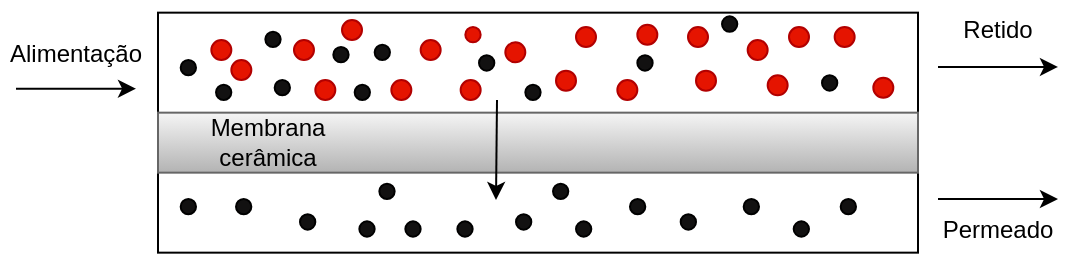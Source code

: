 <mxfile version="21.0.8" type="github">
  <diagram name="Página-1" id="F4w0jInqna9exMgk8Yrh">
    <mxGraphModel dx="1050" dy="515" grid="1" gridSize="10" guides="1" tooltips="1" connect="1" arrows="1" fold="1" page="1" pageScale="1" pageWidth="827" pageHeight="1169" math="0" shadow="0">
      <root>
        <mxCell id="0" />
        <mxCell id="1" parent="0" />
        <mxCell id="K6qRzpM-yzI5u-WLtIfR-43" value="" style="endArrow=classic;html=1;rounded=0;" edge="1" parent="1">
          <mxGeometry width="50" height="50" relative="1" as="geometry">
            <mxPoint x="140" y="404.32" as="sourcePoint" />
            <mxPoint x="200" y="404.32" as="targetPoint" />
          </mxGeometry>
        </mxCell>
        <mxCell id="K6qRzpM-yzI5u-WLtIfR-47" value="Alimentação" style="text;html=1;strokeColor=none;fillColor=none;align=center;verticalAlign=middle;whiteSpace=wrap;rounded=0;" vertex="1" parent="1">
          <mxGeometry x="140" y="371.65" width="60" height="30" as="geometry" />
        </mxCell>
        <mxCell id="K6qRzpM-yzI5u-WLtIfR-53" value="" style="rounded=0;whiteSpace=wrap;html=1;" vertex="1" parent="1">
          <mxGeometry x="211" y="366.33" width="380" height="120" as="geometry" />
        </mxCell>
        <mxCell id="K6qRzpM-yzI5u-WLtIfR-54" value="" style="rounded=0;whiteSpace=wrap;html=1;fillColor=#f5f5f5;strokeColor=#666666;gradientColor=#b3b3b3;" vertex="1" parent="1">
          <mxGeometry x="211" y="416.33" width="380" height="30" as="geometry" />
        </mxCell>
        <mxCell id="K6qRzpM-yzI5u-WLtIfR-90" value="" style="endArrow=classic;html=1;rounded=0;" edge="1" parent="1">
          <mxGeometry width="50" height="50" relative="1" as="geometry">
            <mxPoint x="380.5" y="410" as="sourcePoint" />
            <mxPoint x="380.0" y="460" as="targetPoint" />
          </mxGeometry>
        </mxCell>
        <mxCell id="K6qRzpM-yzI5u-WLtIfR-91" value="" style="endArrow=classic;html=1;rounded=0;" edge="1" parent="1">
          <mxGeometry width="50" height="50" relative="1" as="geometry">
            <mxPoint x="601" y="459.5" as="sourcePoint" />
            <mxPoint x="661" y="459.5" as="targetPoint" />
          </mxGeometry>
        </mxCell>
        <mxCell id="K6qRzpM-yzI5u-WLtIfR-92" value="" style="endArrow=classic;html=1;rounded=0;" edge="1" parent="1">
          <mxGeometry width="50" height="50" relative="1" as="geometry">
            <mxPoint x="601" y="393.49" as="sourcePoint" />
            <mxPoint x="661" y="393.49" as="targetPoint" />
          </mxGeometry>
        </mxCell>
        <mxCell id="K6qRzpM-yzI5u-WLtIfR-93" value="Membrana cerâmica" style="text;html=1;strokeColor=none;fillColor=none;align=center;verticalAlign=middle;whiteSpace=wrap;rounded=0;" vertex="1" parent="1">
          <mxGeometry x="211" y="416.33" width="110" height="30" as="geometry" />
        </mxCell>
        <mxCell id="K6qRzpM-yzI5u-WLtIfR-94" value="Retido" style="text;html=1;strokeColor=none;fillColor=none;align=center;verticalAlign=middle;whiteSpace=wrap;rounded=0;" vertex="1" parent="1">
          <mxGeometry x="601" y="360" width="60" height="30" as="geometry" />
        </mxCell>
        <mxCell id="K6qRzpM-yzI5u-WLtIfR-95" value="Permeado" style="text;html=1;strokeColor=none;fillColor=none;align=center;verticalAlign=middle;whiteSpace=wrap;rounded=0;" vertex="1" parent="1">
          <mxGeometry x="601" y="459.5" width="60" height="30" as="geometry" />
        </mxCell>
        <mxCell id="K6qRzpM-yzI5u-WLtIfR-52" value="" style="ellipse;whiteSpace=wrap;html=1;aspect=fixed;fillColor=#121111;" vertex="1" parent="1">
          <mxGeometry x="222.34" y="390" width="7.66" height="7.66" as="geometry" />
        </mxCell>
        <mxCell id="K6qRzpM-yzI5u-WLtIfR-51" value="" style="ellipse;whiteSpace=wrap;html=1;aspect=fixed;fillColor=#e51400;fontColor=#ffffff;strokeColor=#B20000;" vertex="1" parent="1">
          <mxGeometry x="237.67" y="380" width="10" height="10" as="geometry" />
        </mxCell>
        <mxCell id="K6qRzpM-yzI5u-WLtIfR-97" value="" style="ellipse;whiteSpace=wrap;html=1;aspect=fixed;fillColor=#e51400;fontColor=#ffffff;strokeColor=#B20000;" vertex="1" parent="1">
          <mxGeometry x="247.67" y="390" width="10" height="10" as="geometry" />
        </mxCell>
        <mxCell id="K6qRzpM-yzI5u-WLtIfR-98" value="" style="ellipse;whiteSpace=wrap;html=1;aspect=fixed;fillColor=#e51400;fontColor=#ffffff;strokeColor=#B20000;" vertex="1" parent="1">
          <mxGeometry x="303.0" y="370" width="10" height="10" as="geometry" />
        </mxCell>
        <mxCell id="K6qRzpM-yzI5u-WLtIfR-99" value="" style="ellipse;whiteSpace=wrap;html=1;aspect=fixed;fillColor=#e51400;fontColor=#ffffff;strokeColor=#B20000;" vertex="1" parent="1">
          <mxGeometry x="278.99" y="380" width="10" height="10" as="geometry" />
        </mxCell>
        <mxCell id="K6qRzpM-yzI5u-WLtIfR-102" value="" style="ellipse;whiteSpace=wrap;html=1;aspect=fixed;fillColor=#e51400;fontColor=#ffffff;strokeColor=#B20000;" vertex="1" parent="1">
          <mxGeometry x="289.66" y="400" width="10" height="10" as="geometry" />
        </mxCell>
        <mxCell id="K6qRzpM-yzI5u-WLtIfR-103" value="" style="ellipse;whiteSpace=wrap;html=1;aspect=fixed;fillColor=#e51400;fontColor=#ffffff;strokeColor=#B20000;" vertex="1" parent="1">
          <mxGeometry x="327.67" y="400" width="10" height="10" as="geometry" />
        </mxCell>
        <mxCell id="K6qRzpM-yzI5u-WLtIfR-104" value="" style="ellipse;whiteSpace=wrap;html=1;aspect=fixed;fillColor=#e51400;fontColor=#ffffff;strokeColor=#B20000;" vertex="1" parent="1">
          <mxGeometry x="342.33" y="380" width="10" height="10" as="geometry" />
        </mxCell>
        <mxCell id="K6qRzpM-yzI5u-WLtIfR-105" value="" style="ellipse;whiteSpace=wrap;html=1;aspect=fixed;fillColor=#121111;" vertex="1" parent="1">
          <mxGeometry x="269.33" y="400" width="7.66" height="7.66" as="geometry" />
        </mxCell>
        <mxCell id="K6qRzpM-yzI5u-WLtIfR-106" value="" style="ellipse;whiteSpace=wrap;html=1;aspect=fixed;fillColor=#121111;" vertex="1" parent="1">
          <mxGeometry x="319.33" y="382.34" width="7.66" height="7.66" as="geometry" />
        </mxCell>
        <mxCell id="K6qRzpM-yzI5u-WLtIfR-107" value="" style="ellipse;whiteSpace=wrap;html=1;aspect=fixed;fillColor=#121111;" vertex="1" parent="1">
          <mxGeometry x="543" y="397.66" width="7.66" height="7.66" as="geometry" />
        </mxCell>
        <mxCell id="K6qRzpM-yzI5u-WLtIfR-108" value="" style="ellipse;whiteSpace=wrap;html=1;aspect=fixed;fillColor=#e51400;fontColor=#ffffff;strokeColor=#B20000;" vertex="1" parent="1">
          <mxGeometry x="384.66" y="381.17" width="10" height="10" as="geometry" />
        </mxCell>
        <mxCell id="K6qRzpM-yzI5u-WLtIfR-109" value="" style="ellipse;whiteSpace=wrap;html=1;aspect=fixed;fillColor=#e51400;fontColor=#ffffff;strokeColor=#B20000;" vertex="1" parent="1">
          <mxGeometry x="362.33" y="400" width="10" height="10" as="geometry" />
        </mxCell>
        <mxCell id="K6qRzpM-yzI5u-WLtIfR-110" value="" style="ellipse;whiteSpace=wrap;html=1;aspect=fixed;fillColor=#e51400;fontColor=#ffffff;strokeColor=#B20000;" vertex="1" parent="1">
          <mxGeometry x="364.66" y="373.5" width="7.67" height="7.67" as="geometry" />
        </mxCell>
        <mxCell id="K6qRzpM-yzI5u-WLtIfR-111" value="" style="ellipse;whiteSpace=wrap;html=1;aspect=fixed;fillColor=#e51400;fontColor=#ffffff;strokeColor=#B20000;" vertex="1" parent="1">
          <mxGeometry x="410.0" y="395.32" width="10" height="10" as="geometry" />
        </mxCell>
        <mxCell id="K6qRzpM-yzI5u-WLtIfR-112" value="" style="ellipse;whiteSpace=wrap;html=1;aspect=fixed;fillColor=#e51400;fontColor=#ffffff;strokeColor=#B20000;" vertex="1" parent="1">
          <mxGeometry x="420.0" y="373.5" width="10" height="10" as="geometry" />
        </mxCell>
        <mxCell id="K6qRzpM-yzI5u-WLtIfR-113" value="" style="ellipse;whiteSpace=wrap;html=1;aspect=fixed;fillColor=#e51400;fontColor=#ffffff;strokeColor=#B20000;" vertex="1" parent="1">
          <mxGeometry x="440.67" y="400" width="10" height="10" as="geometry" />
        </mxCell>
        <mxCell id="K6qRzpM-yzI5u-WLtIfR-114" value="" style="ellipse;whiteSpace=wrap;html=1;aspect=fixed;fillColor=#e51400;fontColor=#ffffff;strokeColor=#B20000;" vertex="1" parent="1">
          <mxGeometry x="476.0" y="373.5" width="10" height="10" as="geometry" />
        </mxCell>
        <mxCell id="K6qRzpM-yzI5u-WLtIfR-115" value="" style="ellipse;whiteSpace=wrap;html=1;aspect=fixed;fillColor=#e51400;fontColor=#ffffff;strokeColor=#B20000;" vertex="1" parent="1">
          <mxGeometry x="450.67" y="372.34" width="10" height="10" as="geometry" />
        </mxCell>
        <mxCell id="K6qRzpM-yzI5u-WLtIfR-116" value="" style="ellipse;whiteSpace=wrap;html=1;aspect=fixed;fillColor=#e51400;fontColor=#ffffff;strokeColor=#B20000;" vertex="1" parent="1">
          <mxGeometry x="480.0" y="395.32" width="10" height="10" as="geometry" />
        </mxCell>
        <mxCell id="K6qRzpM-yzI5u-WLtIfR-117" value="" style="ellipse;whiteSpace=wrap;html=1;aspect=fixed;fillColor=#e51400;fontColor=#ffffff;strokeColor=#B20000;" vertex="1" parent="1">
          <mxGeometry x="505.83" y="380" width="10" height="10" as="geometry" />
        </mxCell>
        <mxCell id="K6qRzpM-yzI5u-WLtIfR-120" value="" style="ellipse;whiteSpace=wrap;html=1;aspect=fixed;fillColor=#e51400;fontColor=#ffffff;strokeColor=#B20000;" vertex="1" parent="1">
          <mxGeometry x="549.33" y="373.5" width="10" height="10" as="geometry" />
        </mxCell>
        <mxCell id="K6qRzpM-yzI5u-WLtIfR-121" value="" style="ellipse;whiteSpace=wrap;html=1;aspect=fixed;fillColor=#e51400;fontColor=#ffffff;strokeColor=#B20000;" vertex="1" parent="1">
          <mxGeometry x="515.83" y="397.66" width="10" height="10" as="geometry" />
        </mxCell>
        <mxCell id="K6qRzpM-yzI5u-WLtIfR-122" value="" style="ellipse;whiteSpace=wrap;html=1;aspect=fixed;fillColor=#e51400;fontColor=#ffffff;strokeColor=#B20000;" vertex="1" parent="1">
          <mxGeometry x="568.66" y="398.83" width="10" height="10" as="geometry" />
        </mxCell>
        <mxCell id="K6qRzpM-yzI5u-WLtIfR-123" value="" style="ellipse;whiteSpace=wrap;html=1;aspect=fixed;fillColor=#e51400;fontColor=#ffffff;strokeColor=#B20000;" vertex="1" parent="1">
          <mxGeometry x="526.5" y="373.5" width="10" height="10" as="geometry" />
        </mxCell>
        <mxCell id="K6qRzpM-yzI5u-WLtIfR-124" value="" style="ellipse;whiteSpace=wrap;html=1;aspect=fixed;fillColor=#121111;" vertex="1" parent="1">
          <mxGeometry x="264.67" y="375.84" width="7.66" height="7.66" as="geometry" />
        </mxCell>
        <mxCell id="K6qRzpM-yzI5u-WLtIfR-125" value="" style="ellipse;whiteSpace=wrap;html=1;aspect=fixed;fillColor=#121111;" vertex="1" parent="1">
          <mxGeometry x="240.01" y="402.34" width="7.66" height="7.66" as="geometry" />
        </mxCell>
        <mxCell id="K6qRzpM-yzI5u-WLtIfR-126" value="" style="ellipse;whiteSpace=wrap;html=1;aspect=fixed;fillColor=#121111;" vertex="1" parent="1">
          <mxGeometry x="309.33" y="402.34" width="7.66" height="7.66" as="geometry" />
        </mxCell>
        <mxCell id="K6qRzpM-yzI5u-WLtIfR-127" value="" style="ellipse;whiteSpace=wrap;html=1;aspect=fixed;fillColor=#121111;" vertex="1" parent="1">
          <mxGeometry x="394.66" y="402.34" width="7.66" height="7.66" as="geometry" />
        </mxCell>
        <mxCell id="K6qRzpM-yzI5u-WLtIfR-128" value="" style="ellipse;whiteSpace=wrap;html=1;aspect=fixed;fillColor=#121111;" vertex="1" parent="1">
          <mxGeometry x="298.66" y="383.51" width="7.66" height="7.66" as="geometry" />
        </mxCell>
        <mxCell id="K6qRzpM-yzI5u-WLtIfR-129" value="" style="ellipse;whiteSpace=wrap;html=1;aspect=fixed;fillColor=#121111;" vertex="1" parent="1">
          <mxGeometry x="371.51" y="387.66" width="7.66" height="7.66" as="geometry" />
        </mxCell>
        <mxCell id="K6qRzpM-yzI5u-WLtIfR-130" value="" style="ellipse;whiteSpace=wrap;html=1;aspect=fixed;fillColor=#121111;" vertex="1" parent="1">
          <mxGeometry x="450.67" y="387.66" width="7.66" height="7.66" as="geometry" />
        </mxCell>
        <mxCell id="K6qRzpM-yzI5u-WLtIfR-131" value="" style="ellipse;whiteSpace=wrap;html=1;aspect=fixed;fillColor=#121111;" vertex="1" parent="1">
          <mxGeometry x="493.0" y="368.18" width="7.66" height="7.66" as="geometry" />
        </mxCell>
        <mxCell id="K6qRzpM-yzI5u-WLtIfR-132" value="" style="ellipse;whiteSpace=wrap;html=1;aspect=fixed;fillColor=#121111;" vertex="1" parent="1">
          <mxGeometry x="222.34" y="459.5" width="7.66" height="7.66" as="geometry" />
        </mxCell>
        <mxCell id="K6qRzpM-yzI5u-WLtIfR-133" value="" style="ellipse;whiteSpace=wrap;html=1;aspect=fixed;fillColor=#121111;" vertex="1" parent="1">
          <mxGeometry x="282" y="467.16" width="7.66" height="7.66" as="geometry" />
        </mxCell>
        <mxCell id="K6qRzpM-yzI5u-WLtIfR-134" value="" style="ellipse;whiteSpace=wrap;html=1;aspect=fixed;fillColor=#121111;" vertex="1" parent="1">
          <mxGeometry x="321.67" y="451.84" width="7.66" height="7.66" as="geometry" />
        </mxCell>
        <mxCell id="K6qRzpM-yzI5u-WLtIfR-135" value="" style="ellipse;whiteSpace=wrap;html=1;aspect=fixed;fillColor=#121111;" vertex="1" parent="1">
          <mxGeometry x="311.67" y="470.67" width="7.66" height="7.66" as="geometry" />
        </mxCell>
        <mxCell id="K6qRzpM-yzI5u-WLtIfR-137" value="" style="ellipse;whiteSpace=wrap;html=1;aspect=fixed;fillColor=#121111;" vertex="1" parent="1">
          <mxGeometry x="334.67" y="470.67" width="7.66" height="7.66" as="geometry" />
        </mxCell>
        <mxCell id="K6qRzpM-yzI5u-WLtIfR-138" value="" style="ellipse;whiteSpace=wrap;html=1;aspect=fixed;fillColor=#121111;" vertex="1" parent="1">
          <mxGeometry x="390.0" y="467.16" width="7.66" height="7.66" as="geometry" />
        </mxCell>
        <mxCell id="K6qRzpM-yzI5u-WLtIfR-139" value="" style="ellipse;whiteSpace=wrap;html=1;aspect=fixed;fillColor=#121111;" vertex="1" parent="1">
          <mxGeometry x="408.5" y="451.84" width="7.66" height="7.66" as="geometry" />
        </mxCell>
        <mxCell id="K6qRzpM-yzI5u-WLtIfR-140" value="" style="ellipse;whiteSpace=wrap;html=1;aspect=fixed;fillColor=#121111;" vertex="1" parent="1">
          <mxGeometry x="420.0" y="470.67" width="7.66" height="7.66" as="geometry" />
        </mxCell>
        <mxCell id="K6qRzpM-yzI5u-WLtIfR-141" value="" style="ellipse;whiteSpace=wrap;html=1;aspect=fixed;fillColor=#121111;" vertex="1" parent="1">
          <mxGeometry x="360.67" y="470.67" width="7.66" height="7.66" as="geometry" />
        </mxCell>
        <mxCell id="K6qRzpM-yzI5u-WLtIfR-142" value="" style="ellipse;whiteSpace=wrap;html=1;aspect=fixed;fillColor=#121111;" vertex="1" parent="1">
          <mxGeometry x="446.99" y="459.5" width="7.66" height="7.66" as="geometry" />
        </mxCell>
        <mxCell id="K6qRzpM-yzI5u-WLtIfR-143" value="" style="ellipse;whiteSpace=wrap;html=1;aspect=fixed;fillColor=#121111;" vertex="1" parent="1">
          <mxGeometry x="472.34" y="467.16" width="7.66" height="7.66" as="geometry" />
        </mxCell>
        <mxCell id="K6qRzpM-yzI5u-WLtIfR-144" value="" style="ellipse;whiteSpace=wrap;html=1;aspect=fixed;fillColor=#121111;" vertex="1" parent="1">
          <mxGeometry x="503.84" y="459.5" width="7.66" height="7.66" as="geometry" />
        </mxCell>
        <mxCell id="K6qRzpM-yzI5u-WLtIfR-145" value="" style="ellipse;whiteSpace=wrap;html=1;aspect=fixed;fillColor=#121111;" vertex="1" parent="1">
          <mxGeometry x="528.84" y="470.67" width="7.66" height="7.66" as="geometry" />
        </mxCell>
        <mxCell id="K6qRzpM-yzI5u-WLtIfR-146" value="" style="ellipse;whiteSpace=wrap;html=1;aspect=fixed;fillColor=#121111;" vertex="1" parent="1">
          <mxGeometry x="552.34" y="459.5" width="7.66" height="7.66" as="geometry" />
        </mxCell>
        <mxCell id="K6qRzpM-yzI5u-WLtIfR-147" value="" style="ellipse;whiteSpace=wrap;html=1;aspect=fixed;fillColor=#121111;" vertex="1" parent="1">
          <mxGeometry x="250.01" y="459.5" width="7.66" height="7.66" as="geometry" />
        </mxCell>
      </root>
    </mxGraphModel>
  </diagram>
</mxfile>
